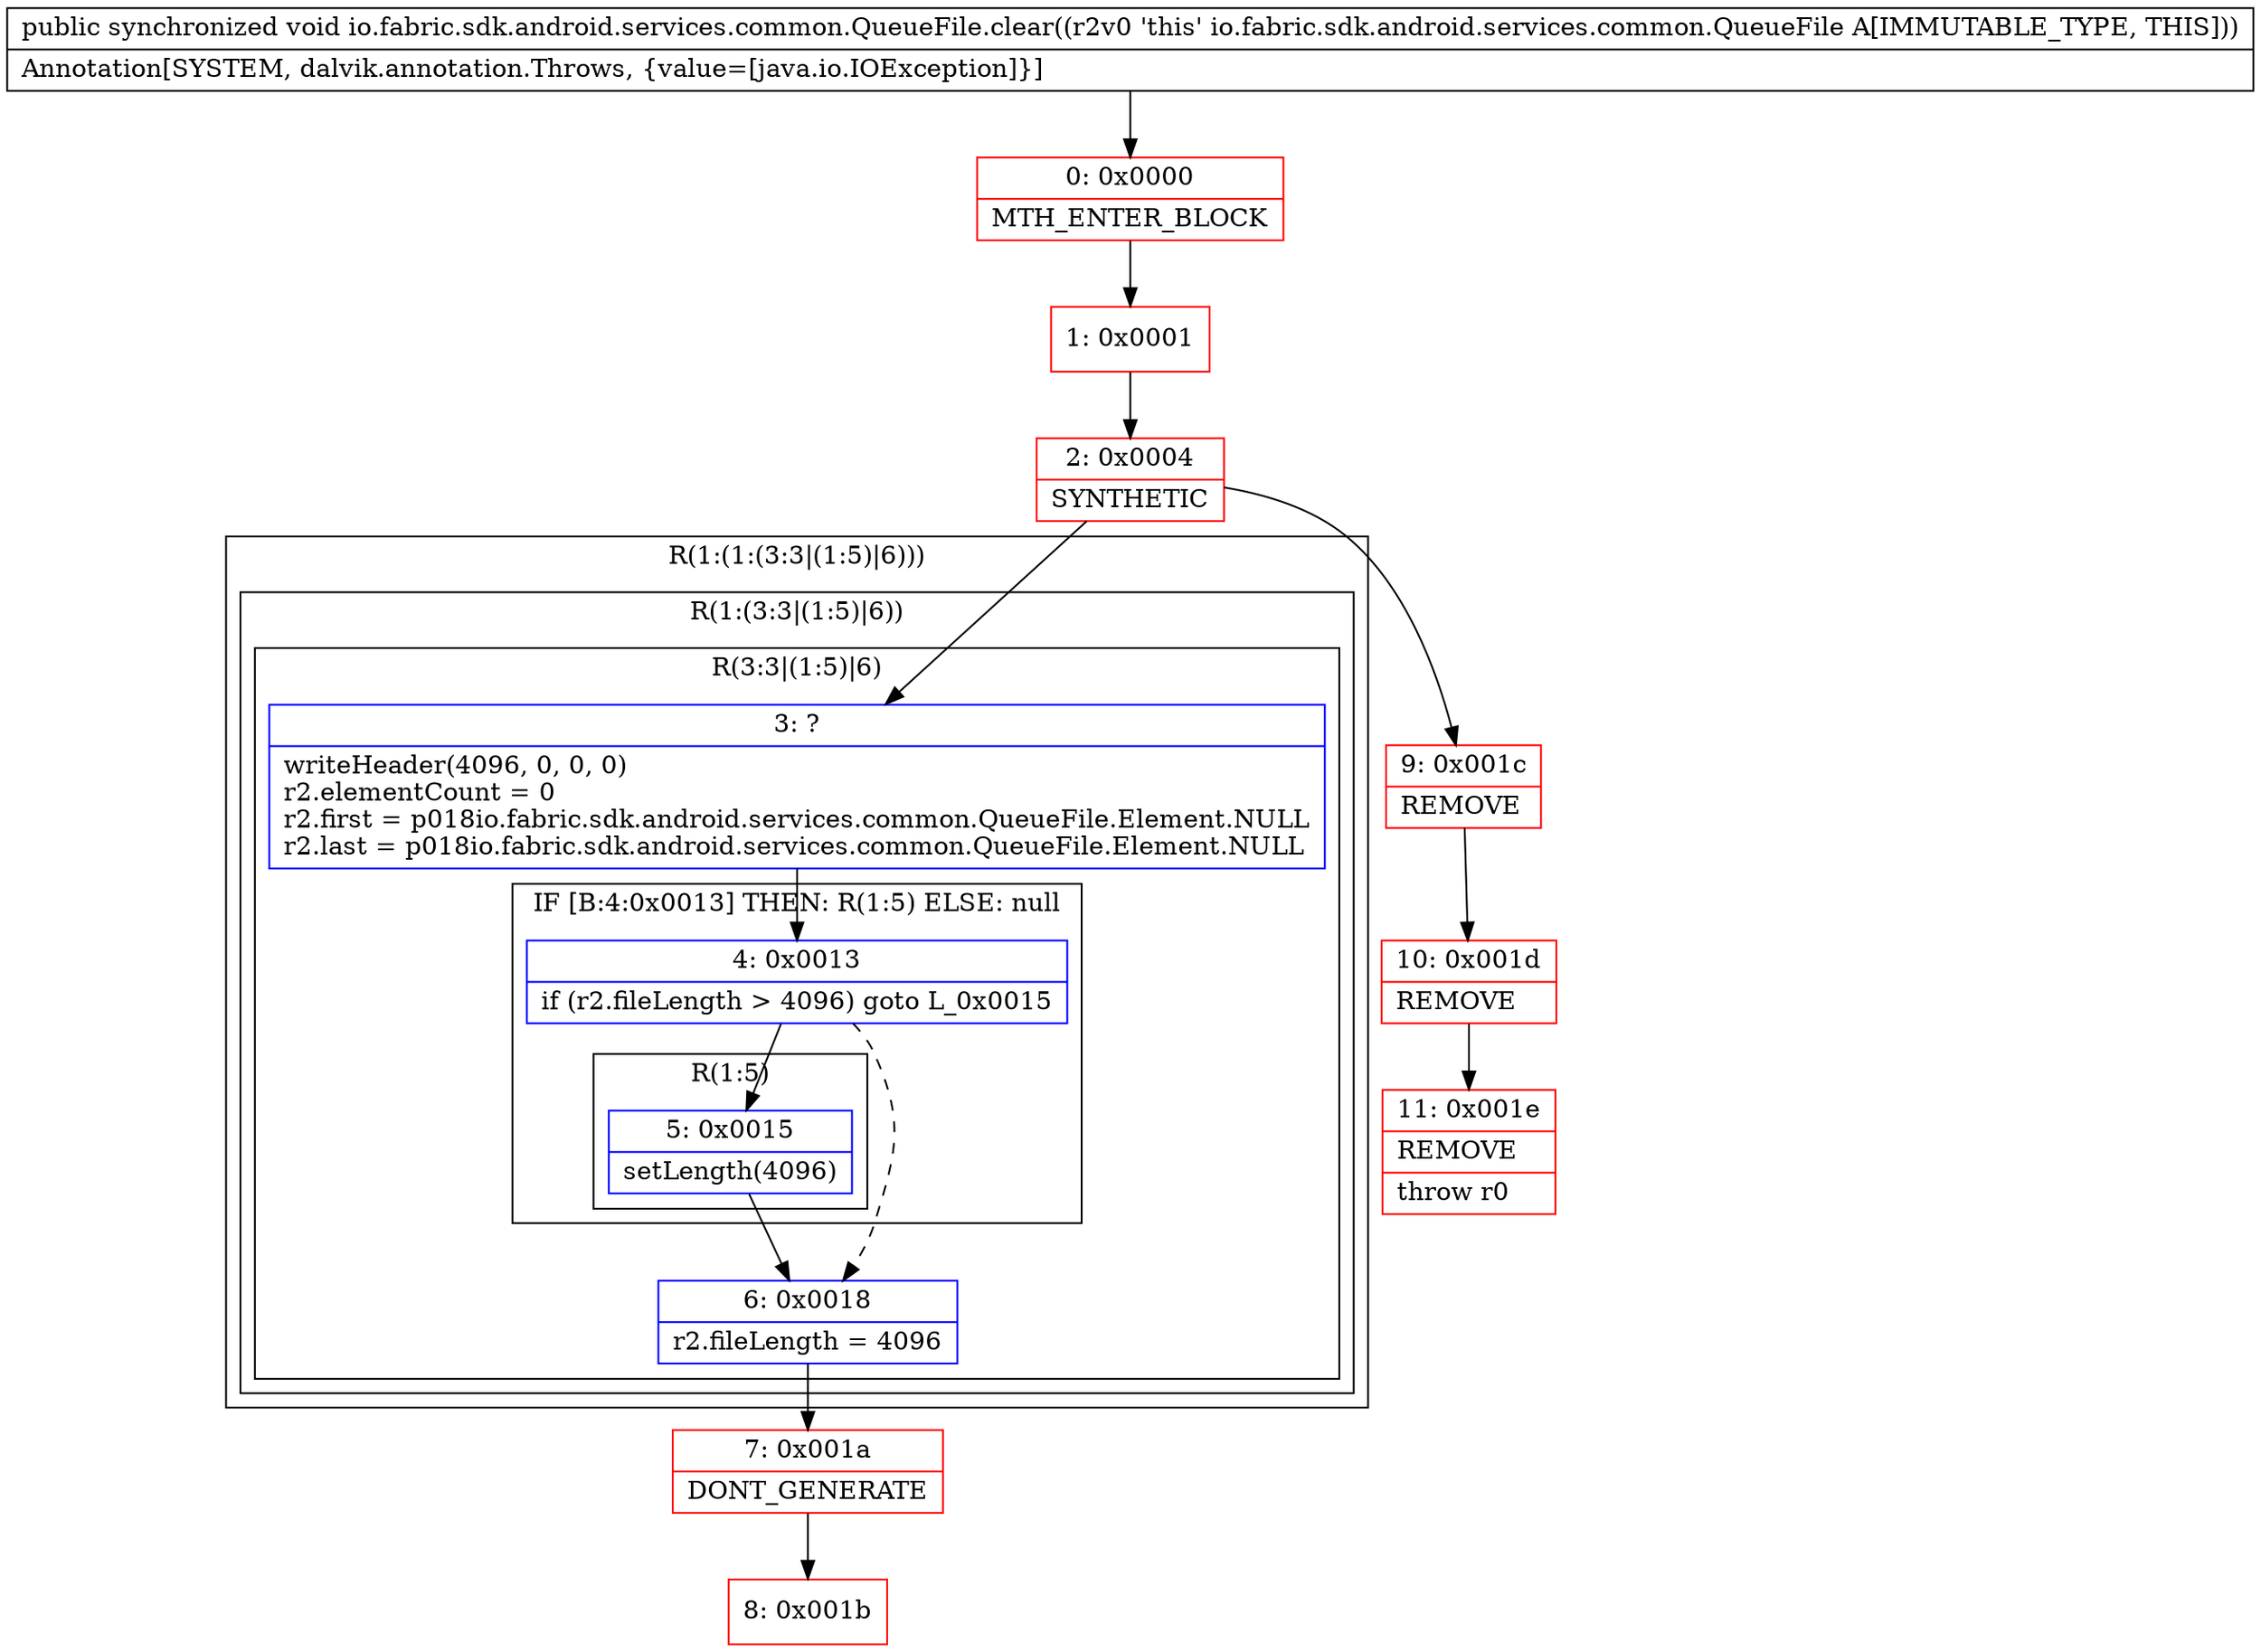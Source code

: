 digraph "CFG forio.fabric.sdk.android.services.common.QueueFile.clear()V" {
subgraph cluster_Region_1868038670 {
label = "R(1:(1:(3:3|(1:5)|6)))";
node [shape=record,color=blue];
subgraph cluster_Region_555872774 {
label = "R(1:(3:3|(1:5)|6))";
node [shape=record,color=blue];
subgraph cluster_Region_446072776 {
label = "R(3:3|(1:5)|6)";
node [shape=record,color=blue];
Node_3 [shape=record,label="{3\:\ ?|writeHeader(4096, 0, 0, 0)\lr2.elementCount = 0\lr2.first = p018io.fabric.sdk.android.services.common.QueueFile.Element.NULL\lr2.last = p018io.fabric.sdk.android.services.common.QueueFile.Element.NULL\l}"];
subgraph cluster_IfRegion_2029165842 {
label = "IF [B:4:0x0013] THEN: R(1:5) ELSE: null";
node [shape=record,color=blue];
Node_4 [shape=record,label="{4\:\ 0x0013|if (r2.fileLength \> 4096) goto L_0x0015\l}"];
subgraph cluster_Region_1461041264 {
label = "R(1:5)";
node [shape=record,color=blue];
Node_5 [shape=record,label="{5\:\ 0x0015|setLength(4096)\l}"];
}
}
Node_6 [shape=record,label="{6\:\ 0x0018|r2.fileLength = 4096\l}"];
}
}
}
Node_0 [shape=record,color=red,label="{0\:\ 0x0000|MTH_ENTER_BLOCK\l}"];
Node_1 [shape=record,color=red,label="{1\:\ 0x0001}"];
Node_2 [shape=record,color=red,label="{2\:\ 0x0004|SYNTHETIC\l}"];
Node_7 [shape=record,color=red,label="{7\:\ 0x001a|DONT_GENERATE\l}"];
Node_8 [shape=record,color=red,label="{8\:\ 0x001b}"];
Node_9 [shape=record,color=red,label="{9\:\ 0x001c|REMOVE\l}"];
Node_10 [shape=record,color=red,label="{10\:\ 0x001d|REMOVE\l}"];
Node_11 [shape=record,color=red,label="{11\:\ 0x001e|REMOVE\l|throw r0\l}"];
MethodNode[shape=record,label="{public synchronized void io.fabric.sdk.android.services.common.QueueFile.clear((r2v0 'this' io.fabric.sdk.android.services.common.QueueFile A[IMMUTABLE_TYPE, THIS]))  | Annotation[SYSTEM, dalvik.annotation.Throws, \{value=[java.io.IOException]\}]\l}"];
MethodNode -> Node_0;
Node_3 -> Node_4;
Node_4 -> Node_5;
Node_4 -> Node_6[style=dashed];
Node_5 -> Node_6;
Node_6 -> Node_7;
Node_0 -> Node_1;
Node_1 -> Node_2;
Node_2 -> Node_3;
Node_2 -> Node_9;
Node_7 -> Node_8;
Node_9 -> Node_10;
Node_10 -> Node_11;
}

